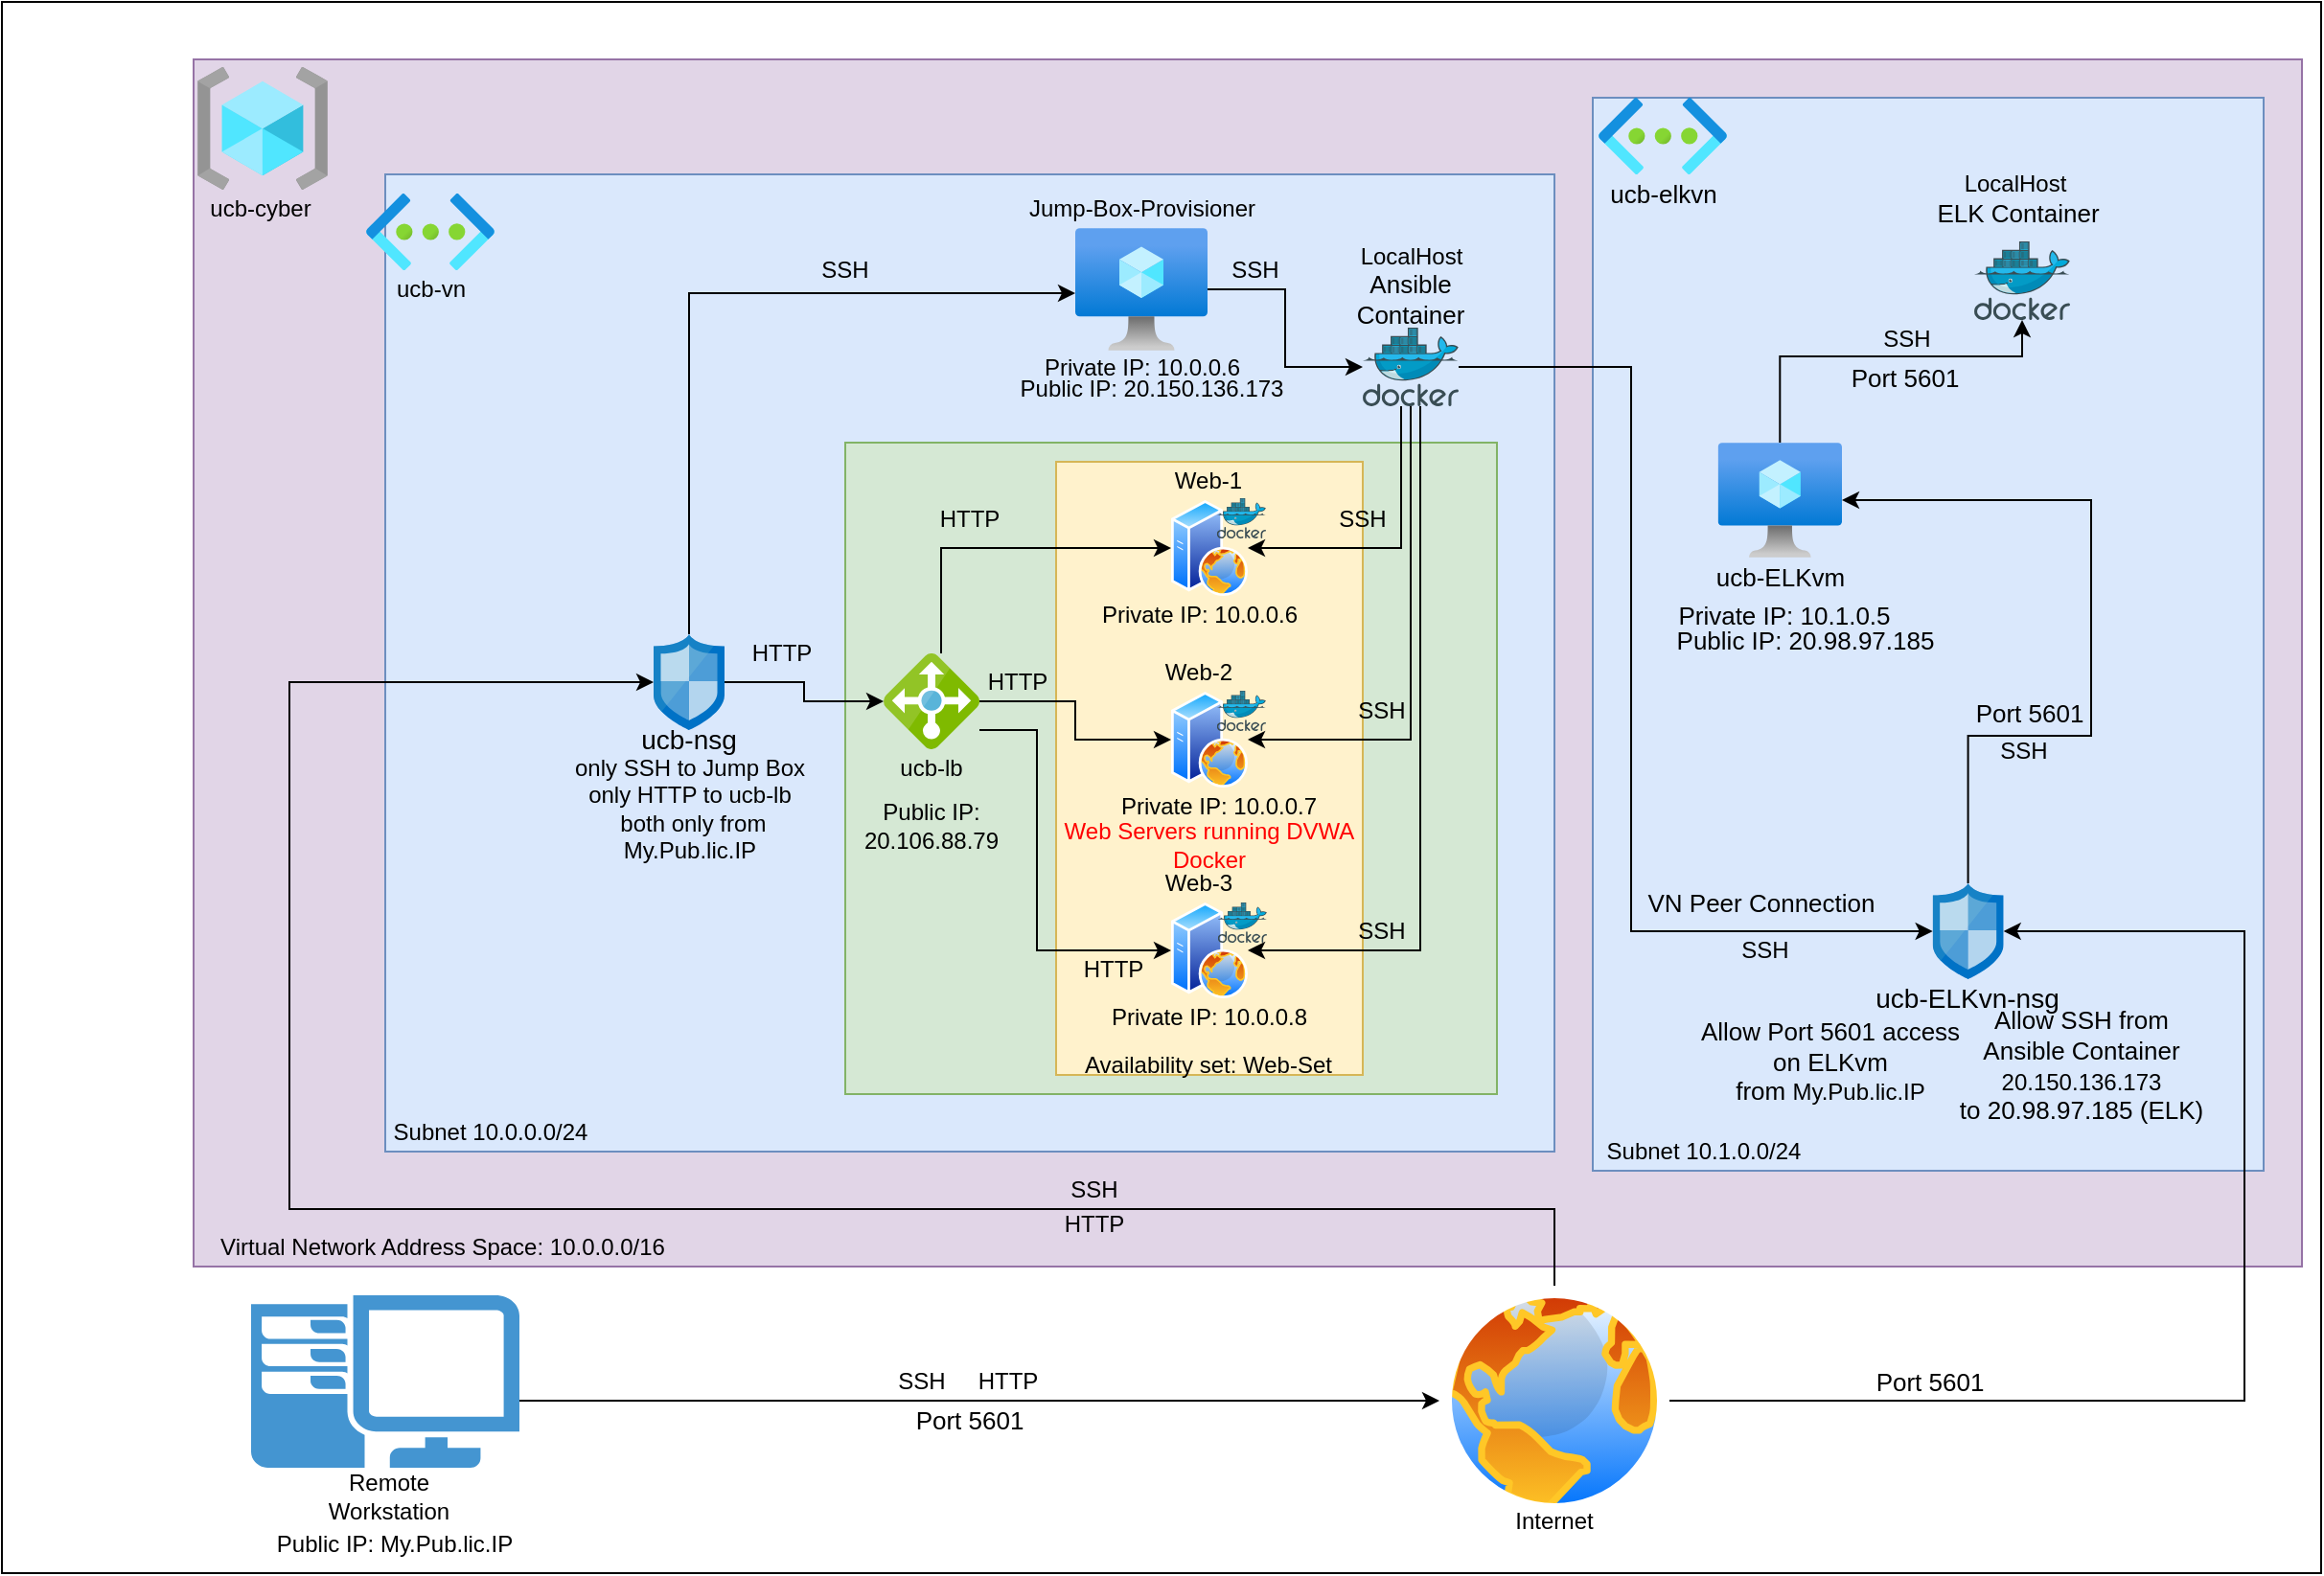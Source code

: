 <mxfile version="15.2.9" type="device"><diagram name="Page-1" id="e3a06f82-3646-2815-327d-82caf3d4e204"><mxGraphModel dx="1422" dy="715" grid="1" gridSize="10" guides="1" tooltips="1" connect="1" arrows="1" fold="1" page="1" pageScale="1.5" pageWidth="413" pageHeight="291" background="none" math="0" shadow="0"><root><mxCell id="0" style=";html=1;"/><mxCell id="1" style=";html=1;" parent="0"/><mxCell id="2JgsOnljEF-3lkCwgioH-11" value="" style="rounded=0;whiteSpace=wrap;html=1;fontColor=#FF0000;" parent="1" vertex="1"><mxGeometry x="470" y="70" width="1210" height="820" as="geometry"/></mxCell><mxCell id="Zv78NZcGvkm5eJYXwh6E-43" value="" style="rounded=0;whiteSpace=wrap;html=1;fillColor=#e1d5e7;strokeColor=#9673a6;" parent="1" vertex="1"><mxGeometry x="570" y="100" width="1100" height="630" as="geometry"/></mxCell><mxCell id="Zv78NZcGvkm5eJYXwh6E-42" value="" style="rounded=0;whiteSpace=wrap;html=1;fillColor=#dae8fc;strokeColor=#6c8ebf;" parent="1" vertex="1"><mxGeometry x="670" y="160" width="610" height="510" as="geometry"/></mxCell><mxCell id="Zv78NZcGvkm5eJYXwh6E-40" value="" style="whiteSpace=wrap;html=1;aspect=fixed;fillColor=#d5e8d4;strokeColor=#82b366;" parent="1" vertex="1"><mxGeometry x="910" y="300" width="340" height="340" as="geometry"/></mxCell><mxCell id="Zv78NZcGvkm5eJYXwh6E-21" style="edgeStyle=orthogonalEdgeStyle;rounded=0;orthogonalLoop=1;jettySize=auto;html=1;" parent="1" source="Zv78NZcGvkm5eJYXwh6E-1" target="Zv78NZcGvkm5eJYXwh6E-10" edge="1"><mxGeometry relative="1" as="geometry"/></mxCell><mxCell id="Zv78NZcGvkm5eJYXwh6E-22" style="edgeStyle=orthogonalEdgeStyle;rounded=0;orthogonalLoop=1;jettySize=auto;html=1;" parent="1" source="Zv78NZcGvkm5eJYXwh6E-1" target="Zv78NZcGvkm5eJYXwh6E-13" edge="1"><mxGeometry relative="1" as="geometry"><Array as="points"><mxPoint x="829" y="222"/></Array></mxGeometry></mxCell><mxCell id="Zv78NZcGvkm5eJYXwh6E-1" value="" style="aspect=fixed;html=1;points=[];align=center;image;fontSize=12;image=img/lib/mscae/Network_Security_Groups_Classic.svg;" parent="1" vertex="1"><mxGeometry x="810" y="400" width="37" height="50" as="geometry"/></mxCell><mxCell id="Zv78NZcGvkm5eJYXwh6E-2" value="" style="aspect=fixed;html=1;points=[];align=center;image;fontSize=12;image=img/lib/azure2/networking/Virtual_Networks.svg;" parent="1" vertex="1"><mxGeometry x="660" y="170" width="67" height="40" as="geometry"/></mxCell><mxCell id="Zv78NZcGvkm5eJYXwh6E-7" value="" style="aspect=fixed;html=1;points=[];align=center;image;fontSize=12;image=img/lib/azure2/general/Resource_Groups.svg;" parent="1" vertex="1"><mxGeometry x="572" y="104" width="68" height="64" as="geometry"/></mxCell><mxCell id="Zv78NZcGvkm5eJYXwh6E-100" value="" style="rounded=0;whiteSpace=wrap;html=1;fillColor=#fff2cc;strokeColor=#d6b656;" parent="1" vertex="1"><mxGeometry x="1020" y="310" width="160" height="320" as="geometry"/></mxCell><mxCell id="Zv78NZcGvkm5eJYXwh6E-37" style="edgeStyle=orthogonalEdgeStyle;rounded=0;orthogonalLoop=1;jettySize=auto;html=1;entryX=0;entryY=0.5;entryDx=0;entryDy=0;" parent="1" source="Zv78NZcGvkm5eJYXwh6E-10" target="Zv78NZcGvkm5eJYXwh6E-27" edge="1"><mxGeometry relative="1" as="geometry"><Array as="points"><mxPoint x="960" y="355"/></Array></mxGeometry></mxCell><mxCell id="Zv78NZcGvkm5eJYXwh6E-38" style="edgeStyle=orthogonalEdgeStyle;rounded=0;orthogonalLoop=1;jettySize=auto;html=1;" parent="1" source="Zv78NZcGvkm5eJYXwh6E-10" target="Zv78NZcGvkm5eJYXwh6E-26" edge="1"><mxGeometry relative="1" as="geometry"><Array as="points"><mxPoint x="1010" y="450"/><mxPoint x="1010" y="565"/></Array></mxGeometry></mxCell><mxCell id="Zv78NZcGvkm5eJYXwh6E-39" style="edgeStyle=orthogonalEdgeStyle;rounded=0;orthogonalLoop=1;jettySize=auto;html=1;" parent="1" source="Zv78NZcGvkm5eJYXwh6E-10" target="Zv78NZcGvkm5eJYXwh6E-28" edge="1"><mxGeometry relative="1" as="geometry"/></mxCell><mxCell id="Zv78NZcGvkm5eJYXwh6E-10" value="" style="aspect=fixed;html=1;points=[];align=center;image;fontSize=12;image=img/lib/mscae/Load_Balancer_feature.svg;" parent="1" vertex="1"><mxGeometry x="930" y="410" width="50" height="50" as="geometry"/></mxCell><mxCell id="Zv78NZcGvkm5eJYXwh6E-63" style="edgeStyle=orthogonalEdgeStyle;rounded=0;orthogonalLoop=1;jettySize=auto;html=1;" parent="1" source="Zv78NZcGvkm5eJYXwh6E-13" target="Zv78NZcGvkm5eJYXwh6E-61" edge="1"><mxGeometry relative="1" as="geometry"/></mxCell><mxCell id="Zv78NZcGvkm5eJYXwh6E-13" value="" style="aspect=fixed;html=1;points=[];align=center;image;fontSize=12;image=img/lib/azure2/compute/Virtual_Machine.svg;" parent="1" vertex="1"><mxGeometry x="1030" y="188" width="69" height="64" as="geometry"/></mxCell><mxCell id="Zv78NZcGvkm5eJYXwh6E-26" value="" style="aspect=fixed;perimeter=ellipsePerimeter;html=1;align=center;shadow=0;dashed=0;spacingTop=3;image;image=img/lib/active_directory/web_server.svg;" parent="1" vertex="1"><mxGeometry x="1080" y="540" width="40" height="50" as="geometry"/></mxCell><mxCell id="Zv78NZcGvkm5eJYXwh6E-27" value="" style="aspect=fixed;perimeter=ellipsePerimeter;html=1;align=center;shadow=0;dashed=0;spacingTop=3;image;image=img/lib/active_directory/web_server.svg;" parent="1" vertex="1"><mxGeometry x="1080" y="330" width="40" height="50" as="geometry"/></mxCell><mxCell id="Zv78NZcGvkm5eJYXwh6E-28" value="" style="aspect=fixed;perimeter=ellipsePerimeter;html=1;align=center;shadow=0;dashed=0;spacingTop=3;image;image=img/lib/active_directory/web_server.svg;" parent="1" vertex="1"><mxGeometry x="1080" y="430" width="40" height="50" as="geometry"/></mxCell><mxCell id="2zXbzr4ymqrrv7koukOC-2" style="edgeStyle=orthogonalEdgeStyle;rounded=0;orthogonalLoop=1;jettySize=auto;html=1;" parent="1" source="Zv78NZcGvkm5eJYXwh6E-44" target="Zv78NZcGvkm5eJYXwh6E-1" edge="1"><mxGeometry relative="1" as="geometry"><Array as="points"><mxPoint x="1280" y="700"/><mxPoint x="620" y="700"/><mxPoint x="620" y="425"/></Array></mxGeometry></mxCell><mxCell id="Zv78NZcGvkm5eJYXwh6E-44" value="" style="aspect=fixed;perimeter=ellipsePerimeter;html=1;align=center;shadow=0;dashed=0;spacingTop=3;image;image=img/lib/active_directory/internet_globe.svg;" parent="1" vertex="1"><mxGeometry x="1220" y="740" width="120" height="120" as="geometry"/></mxCell><mxCell id="Zv78NZcGvkm5eJYXwh6E-50" value="SSH" style="text;html=1;strokeColor=none;fillColor=none;align=center;verticalAlign=middle;whiteSpace=wrap;rounded=0;" parent="1" vertex="1"><mxGeometry x="905" y="780" width="90" height="20" as="geometry"/></mxCell><mxCell id="Zv78NZcGvkm5eJYXwh6E-51" value="HTTP" style="text;html=1;strokeColor=none;fillColor=none;align=center;verticalAlign=middle;whiteSpace=wrap;rounded=0;" parent="1" vertex="1"><mxGeometry x="974.5" y="780" width="40" height="20" as="geometry"/></mxCell><mxCell id="Zv78NZcGvkm5eJYXwh6E-52" value="SSH" style="text;html=1;strokeColor=none;fillColor=none;align=center;verticalAlign=middle;whiteSpace=wrap;rounded=0;" parent="1" vertex="1"><mxGeometry x="995" y="680" width="90" height="20" as="geometry"/></mxCell><mxCell id="Zv78NZcGvkm5eJYXwh6E-53" value="HTTP" style="text;html=1;strokeColor=none;fillColor=none;align=center;verticalAlign=middle;whiteSpace=wrap;rounded=0;" parent="1" vertex="1"><mxGeometry x="1020" y="697.5" width="40" height="20" as="geometry"/></mxCell><mxCell id="Zv78NZcGvkm5eJYXwh6E-54" value="SSH" style="text;html=1;strokeColor=none;fillColor=none;align=center;verticalAlign=middle;whiteSpace=wrap;rounded=0;" parent="1" vertex="1"><mxGeometry x="890" y="200" width="40" height="20" as="geometry"/></mxCell><mxCell id="Zv78NZcGvkm5eJYXwh6E-58" value="HTTP" style="text;html=1;strokeColor=none;fillColor=none;align=center;verticalAlign=middle;whiteSpace=wrap;rounded=0;" parent="1" vertex="1"><mxGeometry x="1030" y="565" width="40" height="20" as="geometry"/></mxCell><mxCell id="Zv78NZcGvkm5eJYXwh6E-59" value="HTTP" style="text;html=1;strokeColor=none;fillColor=none;align=center;verticalAlign=middle;whiteSpace=wrap;rounded=0;" parent="1" vertex="1"><mxGeometry x="980" y="415" width="40" height="20" as="geometry"/></mxCell><mxCell id="Zv78NZcGvkm5eJYXwh6E-60" value="HTTP" style="text;html=1;strokeColor=none;fillColor=none;align=center;verticalAlign=middle;whiteSpace=wrap;rounded=0;" parent="1" vertex="1"><mxGeometry x="955" y="330" width="40" height="20" as="geometry"/></mxCell><mxCell id="Zv78NZcGvkm5eJYXwh6E-67" style="edgeStyle=orthogonalEdgeStyle;rounded=0;orthogonalLoop=1;jettySize=auto;html=1;" parent="1" source="Zv78NZcGvkm5eJYXwh6E-61" target="Zv78NZcGvkm5eJYXwh6E-27" edge="1"><mxGeometry relative="1" as="geometry"><Array as="points"><mxPoint x="1200" y="355"/></Array></mxGeometry></mxCell><mxCell id="Zv78NZcGvkm5eJYXwh6E-68" style="edgeStyle=orthogonalEdgeStyle;rounded=0;orthogonalLoop=1;jettySize=auto;html=1;" parent="1" source="Zv78NZcGvkm5eJYXwh6E-61" target="Zv78NZcGvkm5eJYXwh6E-28" edge="1"><mxGeometry relative="1" as="geometry"><Array as="points"><mxPoint x="1205" y="455"/></Array></mxGeometry></mxCell><mxCell id="Zv78NZcGvkm5eJYXwh6E-69" style="edgeStyle=orthogonalEdgeStyle;rounded=0;orthogonalLoop=1;jettySize=auto;html=1;" parent="1" source="Zv78NZcGvkm5eJYXwh6E-61" target="Zv78NZcGvkm5eJYXwh6E-26" edge="1"><mxGeometry relative="1" as="geometry"><Array as="points"><mxPoint x="1210" y="565"/></Array></mxGeometry></mxCell><mxCell id="Zv78NZcGvkm5eJYXwh6E-61" value="" style="aspect=fixed;html=1;points=[];align=center;image;fontSize=12;image=img/lib/mscae/Docker.svg;" parent="1" vertex="1"><mxGeometry x="1180" y="240" width="50" height="41" as="geometry"/></mxCell><mxCell id="Zv78NZcGvkm5eJYXwh6E-62" value="Jump-Box-Provisioner" style="text;html=1;strokeColor=none;fillColor=none;align=center;verticalAlign=middle;whiteSpace=wrap;rounded=0;" parent="1" vertex="1"><mxGeometry x="995" y="168" width="140" height="20" as="geometry"/></mxCell><mxCell id="Zv78NZcGvkm5eJYXwh6E-70" value="LocalHost" style="text;html=1;strokeColor=none;fillColor=none;align=center;verticalAlign=middle;whiteSpace=wrap;rounded=0;" parent="1" vertex="1"><mxGeometry x="1160" y="188" width="91" height="30" as="geometry"/></mxCell><mxCell id="Zv78NZcGvkm5eJYXwh6E-71" value="SSH" style="text;html=1;strokeColor=none;fillColor=none;align=center;verticalAlign=middle;whiteSpace=wrap;rounded=0;" parent="1" vertex="1"><mxGeometry x="1160" y="330" width="40" height="20" as="geometry"/></mxCell><mxCell id="Zv78NZcGvkm5eJYXwh6E-72" value="SSH" style="text;html=1;strokeColor=none;fillColor=none;align=center;verticalAlign=middle;whiteSpace=wrap;rounded=0;" parent="1" vertex="1"><mxGeometry x="1170" y="430" width="40" height="20" as="geometry"/></mxCell><mxCell id="Zv78NZcGvkm5eJYXwh6E-73" value="SSH" style="text;html=1;strokeColor=none;fillColor=none;align=center;verticalAlign=middle;whiteSpace=wrap;rounded=0;" parent="1" vertex="1"><mxGeometry x="1170" y="545" width="40" height="20" as="geometry"/></mxCell><mxCell id="Zv78NZcGvkm5eJYXwh6E-74" value="ucb-lb" style="text;html=1;strokeColor=none;fillColor=none;align=center;verticalAlign=middle;whiteSpace=wrap;rounded=0;" parent="1" vertex="1"><mxGeometry x="920" y="460" width="70" height="20" as="geometry"/></mxCell><mxCell id="Zv78NZcGvkm5eJYXwh6E-75" value="Web-1" style="text;html=1;strokeColor=none;fillColor=none;align=center;verticalAlign=middle;whiteSpace=wrap;rounded=0;" parent="1" vertex="1"><mxGeometry x="1064" y="310" width="71" height="20" as="geometry"/></mxCell><mxCell id="Zv78NZcGvkm5eJYXwh6E-76" value="Web-2" style="text;html=1;strokeColor=none;fillColor=none;align=center;verticalAlign=middle;whiteSpace=wrap;rounded=0;" parent="1" vertex="1"><mxGeometry x="1059" y="410" width="71" height="20" as="geometry"/></mxCell><mxCell id="Zv78NZcGvkm5eJYXwh6E-77" value="Web-3" style="text;html=1;strokeColor=none;fillColor=none;align=center;verticalAlign=middle;whiteSpace=wrap;rounded=0;" parent="1" vertex="1"><mxGeometry x="1059" y="520" width="71" height="20" as="geometry"/></mxCell><mxCell id="Zv78NZcGvkm5eJYXwh6E-78" value="Private IP: 10.0.0.6" style="text;html=1;strokeColor=none;fillColor=none;align=center;verticalAlign=middle;whiteSpace=wrap;rounded=0;" parent="1" vertex="1"><mxGeometry x="1030" y="380" width="130" height="20" as="geometry"/></mxCell><mxCell id="Zv78NZcGvkm5eJYXwh6E-81" value="Private IP: 10.0.0.7" style="text;html=1;strokeColor=none;fillColor=none;align=center;verticalAlign=middle;whiteSpace=wrap;rounded=0;" parent="1" vertex="1"><mxGeometry x="1040" y="480" width="130" height="20" as="geometry"/></mxCell><mxCell id="Zv78NZcGvkm5eJYXwh6E-82" value="Private IP: 10.0.0.8" style="text;html=1;strokeColor=none;fillColor=none;align=center;verticalAlign=middle;whiteSpace=wrap;rounded=0;" parent="1" vertex="1"><mxGeometry x="1035" y="590" width="130" height="20" as="geometry"/></mxCell><mxCell id="Zv78NZcGvkm5eJYXwh6E-84" value="Public IP:&lt;br&gt;&lt;div&gt;&lt;span&gt;20.106.88.79&lt;/span&gt;&lt;br&gt;&lt;/div&gt;" style="text;html=1;strokeColor=none;fillColor=none;align=center;verticalAlign=middle;whiteSpace=wrap;rounded=0;" parent="1" vertex="1"><mxGeometry x="905" y="480" width="100" height="40" as="geometry"/></mxCell><mxCell id="Zv78NZcGvkm5eJYXwh6E-87" value="Public IP:&amp;nbsp;&lt;span&gt;20.150.136.173&lt;/span&gt;" style="text;html=1;strokeColor=none;fillColor=none;align=center;verticalAlign=middle;whiteSpace=wrap;rounded=0;" parent="1" vertex="1"><mxGeometry x="999.5" y="252" width="140" height="40" as="geometry"/></mxCell><mxCell id="Zv78NZcGvkm5eJYXwh6E-88" value="&lt;font style=&quot;font-size: 14px&quot;&gt;ucb-nsg&lt;/font&gt;" style="text;html=1;strokeColor=none;fillColor=none;align=center;verticalAlign=middle;whiteSpace=wrap;rounded=0;" parent="1" vertex="1"><mxGeometry x="795.25" y="445" width="66.5" height="20" as="geometry"/></mxCell><mxCell id="Zv78NZcGvkm5eJYXwh6E-89" value="HTTP" style="text;html=1;strokeColor=none;fillColor=none;align=center;verticalAlign=middle;whiteSpace=wrap;rounded=0;" parent="1" vertex="1"><mxGeometry x="856.75" y="400" width="40" height="20" as="geometry"/></mxCell><mxCell id="Zv78NZcGvkm5eJYXwh6E-90" value="ucb-vn" style="text;html=1;strokeColor=none;fillColor=none;align=center;verticalAlign=middle;whiteSpace=wrap;rounded=0;" parent="1" vertex="1"><mxGeometry x="673.5" y="210" width="40" height="20" as="geometry"/></mxCell><mxCell id="Zv78NZcGvkm5eJYXwh6E-91" value="ucb-cyber" style="text;html=1;strokeColor=none;fillColor=none;align=center;verticalAlign=middle;whiteSpace=wrap;rounded=0;" parent="1" vertex="1"><mxGeometry x="570" y="168" width="70" height="20" as="geometry"/></mxCell><mxCell id="Zv78NZcGvkm5eJYXwh6E-92" value="Ansible Container" style="text;html=1;strokeColor=none;fillColor=none;align=center;verticalAlign=middle;whiteSpace=wrap;rounded=0;fontSize=13;" parent="1" vertex="1"><mxGeometry x="1170" y="210" width="70" height="30" as="geometry"/></mxCell><mxCell id="Zv78NZcGvkm5eJYXwh6E-95" value="Virtual Network Address Space: 10.0.0.0/16" style="text;html=1;strokeColor=none;fillColor=none;align=center;verticalAlign=middle;whiteSpace=wrap;rounded=0;" parent="1" vertex="1"><mxGeometry x="570" y="710" width="260" height="20" as="geometry"/></mxCell><mxCell id="Zv78NZcGvkm5eJYXwh6E-96" value="Subnet 10.0.0.0/24" style="text;html=1;strokeColor=none;fillColor=none;align=center;verticalAlign=middle;whiteSpace=wrap;rounded=0;" parent="1" vertex="1"><mxGeometry x="630" y="650" width="190" height="20" as="geometry"/></mxCell><mxCell id="Zv78NZcGvkm5eJYXwh6E-97" value="only SSH to Jump Box&lt;br&gt;only HTTP to ucb-lb&lt;br&gt;&amp;nbsp;both only&amp;nbsp;from My.Pub.lic.IP" style="text;html=1;strokeColor=none;fillColor=none;align=center;verticalAlign=middle;whiteSpace=wrap;rounded=0;" parent="1" vertex="1"><mxGeometry x="753.5" y="470.5" width="150" height="40" as="geometry"/></mxCell><mxCell id="Zv78NZcGvkm5eJYXwh6E-98" value="Remote Workstation" style="text;html=1;strokeColor=none;fillColor=none;align=center;verticalAlign=middle;whiteSpace=wrap;rounded=0;" parent="1" vertex="1"><mxGeometry x="617" y="835" width="110" height="30" as="geometry"/></mxCell><mxCell id="Zv78NZcGvkm5eJYXwh6E-99" value="Internet" style="text;html=1;strokeColor=none;fillColor=none;align=center;verticalAlign=middle;whiteSpace=wrap;rounded=0;" parent="1" vertex="1"><mxGeometry x="1230" y="853" width="100" height="20" as="geometry"/></mxCell><mxCell id="Zv78NZcGvkm5eJYXwh6E-101" value="Availability set: Web-Set" style="text;html=1;strokeColor=none;fillColor=none;align=center;verticalAlign=middle;whiteSpace=wrap;rounded=0;" parent="1" vertex="1"><mxGeometry x="1034" y="615" width="131" height="20" as="geometry"/></mxCell><mxCell id="2JgsOnljEF-3lkCwgioH-1" value="Private IP: 10.0.0.6" style="text;html=1;strokeColor=none;fillColor=none;align=center;verticalAlign=middle;whiteSpace=wrap;rounded=0;" parent="1" vertex="1"><mxGeometry x="999.5" y="250.5" width="130" height="20" as="geometry"/></mxCell><mxCell id="2JgsOnljEF-3lkCwgioH-4" value="" style="aspect=fixed;html=1;points=[];align=center;image;fontSize=12;image=img/lib/mscae/Docker.svg;" parent="1" vertex="1"><mxGeometry x="1104.39" y="540" width="25.61" height="21" as="geometry"/></mxCell><mxCell id="2JgsOnljEF-3lkCwgioH-5" value="" style="aspect=fixed;html=1;points=[];align=center;image;fontSize=12;image=img/lib/mscae/Docker.svg;" parent="1" vertex="1"><mxGeometry x="1103.89" y="429.5" width="25.61" height="21" as="geometry"/></mxCell><mxCell id="2JgsOnljEF-3lkCwgioH-6" value="" style="aspect=fixed;html=1;points=[];align=center;image;fontSize=12;image=img/lib/mscae/Docker.svg;" parent="1" vertex="1"><mxGeometry x="1103.89" y="329" width="25.61" height="21" as="geometry"/></mxCell><mxCell id="2JgsOnljEF-3lkCwgioH-8" value="Web Servers running DVWA Docker" style="text;html=1;strokeColor=none;fillColor=none;align=center;verticalAlign=middle;whiteSpace=wrap;rounded=0;fontColor=#FF0000;" parent="1" vertex="1"><mxGeometry x="1020" y="500" width="160" height="20" as="geometry"/></mxCell><mxCell id="tJOyrxSJjLsBArj30lKj-1" value="" style="rounded=0;whiteSpace=wrap;html=1;fillColor=#dae8fc;strokeColor=#6c8ebf;" parent="1" vertex="1"><mxGeometry x="1300" y="120" width="350" height="560" as="geometry"/></mxCell><mxCell id="tJOyrxSJjLsBArj30lKj-2" value="" style="aspect=fixed;html=1;points=[];align=center;image;fontSize=12;image=img/lib/azure2/networking/Virtual_Networks.svg;" parent="1" vertex="1"><mxGeometry x="1303" y="120" width="67" height="40" as="geometry"/></mxCell><mxCell id="tJOyrxSJjLsBArj30lKj-3" value="ucb-elkvn" style="text;html=1;strokeColor=none;fillColor=none;align=center;verticalAlign=middle;whiteSpace=wrap;rounded=0;fontSize=13;" parent="1" vertex="1"><mxGeometry x="1306.5" y="160" width="60" height="20" as="geometry"/></mxCell><mxCell id="tJOyrxSJjLsBArj30lKj-12" style="edgeStyle=orthogonalEdgeStyle;rounded=0;orthogonalLoop=1;jettySize=auto;html=1;fontSize=13;" parent="1" source="tJOyrxSJjLsBArj30lKj-4" target="tJOyrxSJjLsBArj30lKj-6" edge="1"><mxGeometry relative="1" as="geometry"><Array as="points"><mxPoint x="1398" y="255"/><mxPoint x="1524" y="255"/></Array></mxGeometry></mxCell><mxCell id="tJOyrxSJjLsBArj30lKj-4" value="" style="aspect=fixed;html=1;points=[];align=center;image;fontSize=12;image=img/lib/azure2/compute/Virtual_Machine.svg;" parent="1" vertex="1"><mxGeometry x="1365.31" y="300" width="64.69" height="60" as="geometry"/></mxCell><mxCell id="tJOyrxSJjLsBArj30lKj-14" style="edgeStyle=orthogonalEdgeStyle;rounded=0;orthogonalLoop=1;jettySize=auto;html=1;fontSize=13;" parent="1" source="tJOyrxSJjLsBArj30lKj-5" target="tJOyrxSJjLsBArj30lKj-4" edge="1"><mxGeometry relative="1" as="geometry"><Array as="points"><mxPoint x="1496" y="453"/><mxPoint x="1560" y="453"/></Array></mxGeometry></mxCell><mxCell id="tJOyrxSJjLsBArj30lKj-5" value="" style="aspect=fixed;html=1;points=[];align=center;image;fontSize=12;image=img/lib/mscae/Network_Security_Groups_Classic.svg;" parent="1" vertex="1"><mxGeometry x="1477.34" y="530" width="37" height="50" as="geometry"/></mxCell><mxCell id="tJOyrxSJjLsBArj30lKj-6" value="" style="aspect=fixed;html=1;points=[];align=center;image;fontSize=12;image=img/lib/mscae/Docker.svg;" parent="1" vertex="1"><mxGeometry x="1499" y="195" width="50" height="41" as="geometry"/></mxCell><mxCell id="tJOyrxSJjLsBArj30lKj-7" value="ELK Container" style="text;html=1;strokeColor=none;fillColor=none;align=center;verticalAlign=middle;whiteSpace=wrap;rounded=0;fontSize=13;" parent="1" vertex="1"><mxGeometry x="1477.34" y="170" width="90" height="20" as="geometry"/></mxCell><mxCell id="tJOyrxSJjLsBArj30lKj-8" value="ucb-ELKvm" style="text;html=1;strokeColor=none;fillColor=none;align=center;verticalAlign=middle;whiteSpace=wrap;rounded=0;fontSize=13;" parent="1" vertex="1"><mxGeometry x="1358.83" y="360" width="77.65" height="20" as="geometry"/></mxCell><mxCell id="tJOyrxSJjLsBArj30lKj-10" value="Public IP: 20.98.97.185" style="text;html=1;strokeColor=none;fillColor=none;align=center;verticalAlign=middle;whiteSpace=wrap;rounded=0;fontSize=13;" parent="1" vertex="1"><mxGeometry x="1340" y="385" width="142.34" height="35" as="geometry"/></mxCell><mxCell id="tJOyrxSJjLsBArj30lKj-11" value="LocalHost" style="text;html=1;strokeColor=none;fillColor=none;align=center;verticalAlign=middle;whiteSpace=wrap;rounded=0;" parent="1" vertex="1"><mxGeometry x="1475.34" y="150" width="91" height="30" as="geometry"/></mxCell><mxCell id="tJOyrxSJjLsBArj30lKj-13" style="edgeStyle=orthogonalEdgeStyle;rounded=0;orthogonalLoop=1;jettySize=auto;html=1;fontSize=13;" parent="1" source="Zv78NZcGvkm5eJYXwh6E-61" target="tJOyrxSJjLsBArj30lKj-5" edge="1"><mxGeometry relative="1" as="geometry"><Array as="points"><mxPoint x="1320" y="261"/><mxPoint x="1320" y="555"/></Array></mxGeometry></mxCell><mxCell id="tJOyrxSJjLsBArj30lKj-16" value="&lt;font style=&quot;font-size: 14px&quot;&gt;ucb-ELKvn-nsg&lt;/font&gt;" style="text;html=1;strokeColor=none;fillColor=none;align=center;verticalAlign=middle;whiteSpace=wrap;rounded=0;fontSize=13;" parent="1" vertex="1"><mxGeometry x="1439.43" y="580" width="112.83" height="20" as="geometry"/></mxCell><mxCell id="tJOyrxSJjLsBArj30lKj-17" value="Allow Port 5601 access on ELKvm&lt;br&gt;from&amp;nbsp;&lt;span style=&quot;font-size: 12px&quot;&gt;My.Pub.lic.IP&lt;/span&gt;" style="text;html=1;strokeColor=none;fillColor=none;align=center;verticalAlign=middle;whiteSpace=wrap;rounded=0;fontSize=13;" parent="1" vertex="1"><mxGeometry x="1348.52" y="605" width="150.48" height="35" as="geometry"/></mxCell><mxCell id="tJOyrxSJjLsBArj30lKj-18" value="Port 5601" style="text;html=1;strokeColor=none;fillColor=none;align=center;verticalAlign=middle;whiteSpace=wrap;rounded=0;fontSize=13;" parent="1" vertex="1"><mxGeometry x="1490.01" y="430.5" width="76.33" height="20" as="geometry"/></mxCell><mxCell id="tJOyrxSJjLsBArj30lKj-19" value="VN Peer Connection" style="text;html=1;strokeColor=none;fillColor=none;align=center;verticalAlign=middle;whiteSpace=wrap;rounded=0;fontSize=13;" parent="1" vertex="1"><mxGeometry x="1322.65" y="530" width="130" height="20" as="geometry"/></mxCell><mxCell id="tJOyrxSJjLsBArj30lKj-9" value="&lt;font style=&quot;font-size: 13px&quot;&gt;Private IP:&amp;nbsp;10.1.0.5&lt;/font&gt;" style="text;strokeColor=none;fillColor=none;align=center;verticalAlign=middle;whiteSpace=wrap;rounded=0;html=1;" parent="1" vertex="1"><mxGeometry x="1335.0" y="380" width="130" height="20" as="geometry"/></mxCell><mxCell id="tJOyrxSJjLsBArj30lKj-22" value="Port 5601" style="text;html=1;strokeColor=none;fillColor=none;align=center;verticalAlign=middle;whiteSpace=wrap;rounded=0;fontSize=13;" parent="1" vertex="1"><mxGeometry x="1438.01" y="780" width="76.33" height="20" as="geometry"/></mxCell><mxCell id="tJOyrxSJjLsBArj30lKj-24" value="SSH" style="text;html=1;strokeColor=none;fillColor=none;align=center;verticalAlign=middle;whiteSpace=wrap;rounded=0;" parent="1" vertex="1"><mxGeometry x="1370" y="555" width="40" height="20" as="geometry"/></mxCell><mxCell id="tJOyrxSJjLsBArj30lKj-25" value="SSH" style="text;html=1;strokeColor=none;fillColor=none;align=center;verticalAlign=middle;whiteSpace=wrap;rounded=0;" parent="1" vertex="1"><mxGeometry x="1504.5" y="450.5" width="40" height="20" as="geometry"/></mxCell><mxCell id="2zXbzr4ymqrrv7koukOC-6" style="edgeStyle=orthogonalEdgeStyle;rounded=0;orthogonalLoop=1;jettySize=auto;html=1;" parent="1" source="Zv78NZcGvkm5eJYXwh6E-45" target="Zv78NZcGvkm5eJYXwh6E-44" edge="1"><mxGeometry relative="1" as="geometry"><Array as="points"><mxPoint x="960" y="800"/><mxPoint x="960" y="800"/></Array></mxGeometry></mxCell><mxCell id="Zv78NZcGvkm5eJYXwh6E-45" value="" style="pointerEvents=1;shadow=0;dashed=0;html=1;strokeColor=none;fillColor=#4495D1;labelPosition=center;verticalLabelPosition=bottom;verticalAlign=top;align=center;outlineConnect=0;shape=mxgraph.veeam.2d.workstation;" parent="1" vertex="1"><mxGeometry x="600" y="745" width="140" height="90" as="geometry"/></mxCell><mxCell id="2zXbzr4ymqrrv7koukOC-7" value="Port 5601" style="text;html=1;strokeColor=none;fillColor=none;align=center;verticalAlign=middle;whiteSpace=wrap;rounded=0;fontSize=13;" parent="1" vertex="1"><mxGeometry x="936.83" y="800" width="76.33" height="20" as="geometry"/></mxCell><mxCell id="2zXbzr4ymqrrv7koukOC-10" value="Subnet 10.1.0.0/24" style="text;html=1;strokeColor=none;fillColor=none;align=center;verticalAlign=middle;whiteSpace=wrap;rounded=0;" parent="1" vertex="1"><mxGeometry x="1262.65" y="660" width="190" height="20" as="geometry"/></mxCell><mxCell id="2zXbzr4ymqrrv7koukOC-11" value="SSH" style="text;html=1;strokeColor=none;fillColor=none;align=center;verticalAlign=middle;whiteSpace=wrap;rounded=0;" parent="1" vertex="1"><mxGeometry x="1103.89" y="200" width="40" height="20" as="geometry"/></mxCell><mxCell id="2zXbzr4ymqrrv7koukOC-12" value="SSH" style="text;html=1;strokeColor=none;fillColor=none;align=center;verticalAlign=middle;whiteSpace=wrap;rounded=0;" parent="1" vertex="1"><mxGeometry x="1443.51" y="236" width="40" height="20" as="geometry"/></mxCell><mxCell id="2zXbzr4ymqrrv7koukOC-13" value="Port 5601" style="text;html=1;strokeColor=none;fillColor=none;align=center;verticalAlign=middle;whiteSpace=wrap;rounded=0;fontSize=13;" parent="1" vertex="1"><mxGeometry x="1425.34" y="256" width="76.33" height="20" as="geometry"/></mxCell><mxCell id="fBj7tO9DzwS_cEznUBlg-1" value="Public IP: My.Pub.lic.IP" style="text;html=1;strokeColor=none;fillColor=none;align=center;verticalAlign=middle;whiteSpace=wrap;rounded=0;" parent="1" vertex="1"><mxGeometry x="610" y="865" width="130" height="20" as="geometry"/></mxCell><mxCell id="tJOyrxSJjLsBArj30lKj-23" value="Allow SSH from &lt;br&gt;Ansible Container&lt;br&gt;&lt;span style=&quot;font-size: 12px&quot;&gt;20.150.136.173&lt;br&gt;&lt;/span&gt;to 20.98.97.185 (ELK)" style="text;html=1;strokeColor=none;fillColor=none;align=center;verticalAlign=middle;whiteSpace=wrap;rounded=0;fontSize=13;fontColor=#000000;" parent="1" vertex="1"><mxGeometry x="1465" y="605" width="180" height="40" as="geometry"/></mxCell><mxCell id="fBj7tO9DzwS_cEznUBlg-7" style="edgeStyle=orthogonalEdgeStyle;rounded=0;orthogonalLoop=1;jettySize=auto;html=1;" parent="1" source="Zv78NZcGvkm5eJYXwh6E-44" target="tJOyrxSJjLsBArj30lKj-5" edge="1"><mxGeometry relative="1" as="geometry"><Array as="points"><mxPoint x="1640" y="800"/><mxPoint x="1640" y="555"/></Array></mxGeometry></mxCell></root></mxGraphModel></diagram></mxfile>